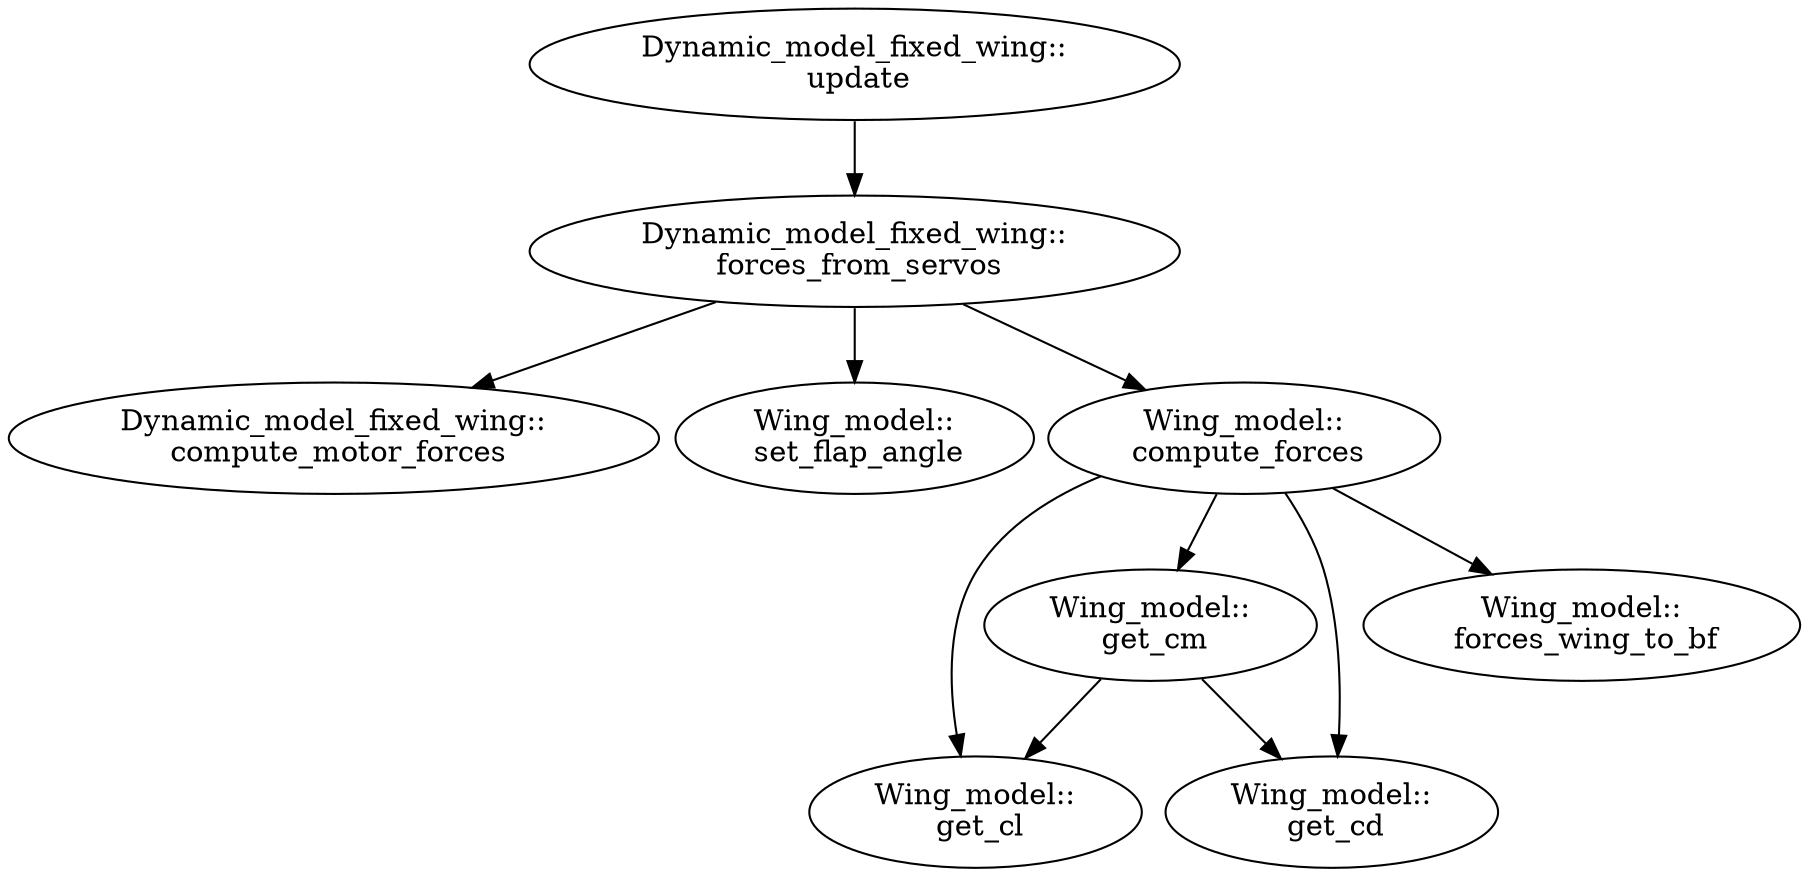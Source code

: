 digraph "callgraph" {
graph[rankdir=TB,nodesep=0.1, ranksep=0.5]
  F189c448 [label="Dynamic_model_fixed_wing::\n update"];
  F1995028 [label="Dynamic_model_fixed_wing::\n forces_from_servos"];
  F1995038 [label="Dynamic_model_fixed_wing::\n compute_motor_forces"];
  F19b01a8 [label="Wing_model::\n set_flap_angle"];
  F19b00a8 [label="Wing_model::\n compute_forces"];
  F1a1f1c8 [label="Wing_model::\n get_cl"];
  F1a1f708 [label="Wing_model::\n get_cd"];
  F1a1fe08 [label="Wing_model::\n get_cm"];
  F1a20848 [label="Wing_model::\n forces_wing_to_bf"];
  F189c448 -> F1995028;
  F1995028 -> F19b00a8;
  F1995028 -> F1995038;
  F1995028 -> F19b01a8;
  F19b00a8 -> F1a1f1c8;
  F19b00a8 -> F1a1f708;
  F19b00a8 -> F1a1fe08;
  F19b00a8 -> F1a20848;
  F1a1fe08 -> F1a1f1c8;
  F1a1fe08 -> F1a1f708;
}
